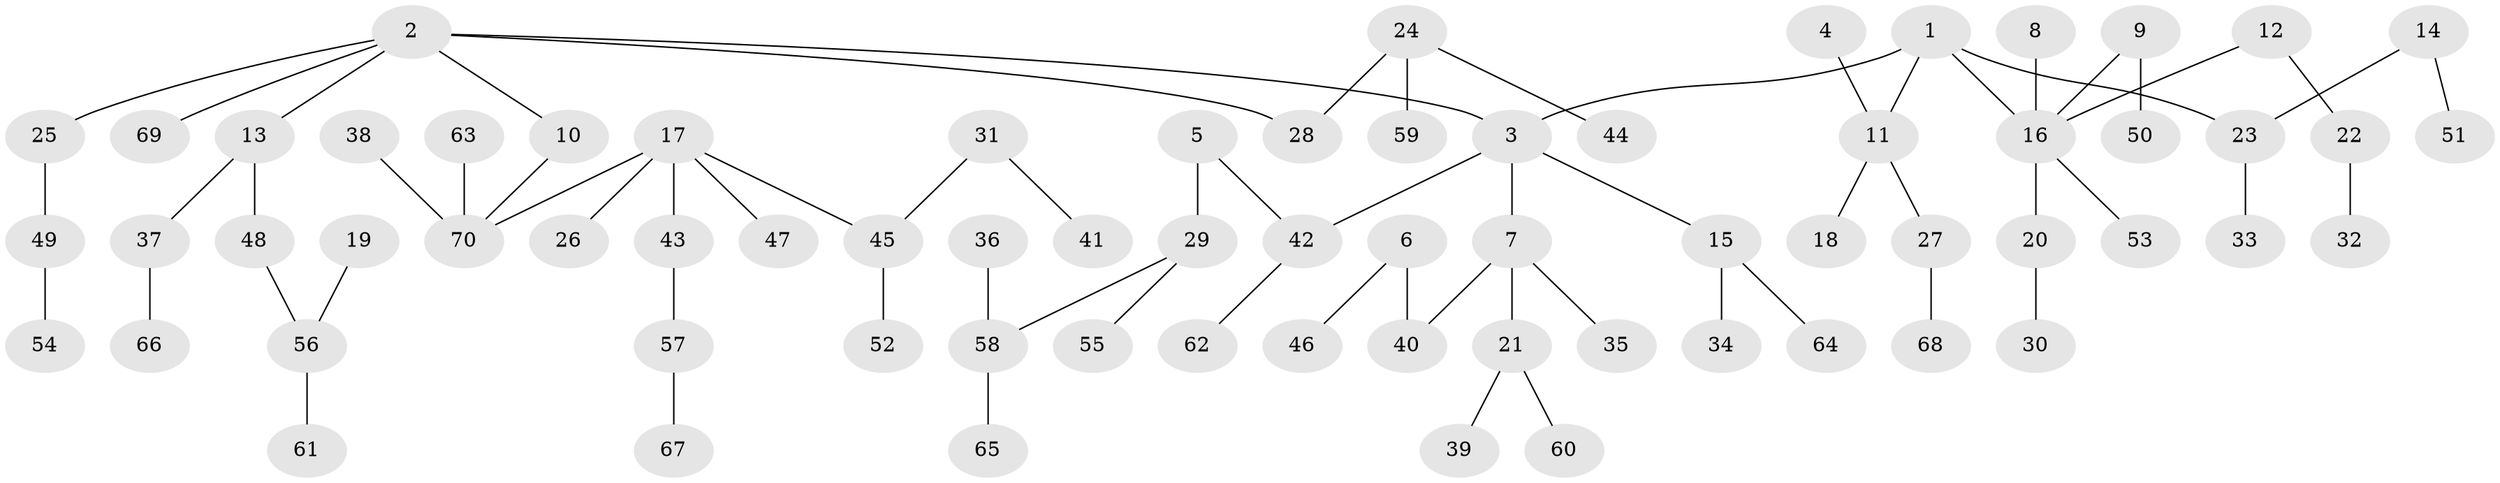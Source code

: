 // original degree distribution, {5: 0.04310344827586207, 4: 0.0603448275862069, 3: 0.13793103448275862, 2: 0.25862068965517243, 7: 0.008620689655172414, 1: 0.4827586206896552, 6: 0.008620689655172414}
// Generated by graph-tools (version 1.1) at 2025/37/03/04/25 23:37:22]
// undirected, 70 vertices, 69 edges
graph export_dot {
  node [color=gray90,style=filled];
  1;
  2;
  3;
  4;
  5;
  6;
  7;
  8;
  9;
  10;
  11;
  12;
  13;
  14;
  15;
  16;
  17;
  18;
  19;
  20;
  21;
  22;
  23;
  24;
  25;
  26;
  27;
  28;
  29;
  30;
  31;
  32;
  33;
  34;
  35;
  36;
  37;
  38;
  39;
  40;
  41;
  42;
  43;
  44;
  45;
  46;
  47;
  48;
  49;
  50;
  51;
  52;
  53;
  54;
  55;
  56;
  57;
  58;
  59;
  60;
  61;
  62;
  63;
  64;
  65;
  66;
  67;
  68;
  69;
  70;
  1 -- 3 [weight=1.0];
  1 -- 11 [weight=1.0];
  1 -- 16 [weight=1.0];
  1 -- 23 [weight=1.0];
  2 -- 3 [weight=1.0];
  2 -- 10 [weight=1.0];
  2 -- 13 [weight=1.0];
  2 -- 25 [weight=1.0];
  2 -- 28 [weight=1.0];
  2 -- 69 [weight=1.0];
  3 -- 7 [weight=1.0];
  3 -- 15 [weight=1.0];
  3 -- 42 [weight=1.0];
  4 -- 11 [weight=1.0];
  5 -- 29 [weight=1.0];
  5 -- 42 [weight=1.0];
  6 -- 40 [weight=1.0];
  6 -- 46 [weight=1.0];
  7 -- 21 [weight=1.0];
  7 -- 35 [weight=1.0];
  7 -- 40 [weight=1.0];
  8 -- 16 [weight=1.0];
  9 -- 16 [weight=1.0];
  9 -- 50 [weight=1.0];
  10 -- 70 [weight=1.0];
  11 -- 18 [weight=1.0];
  11 -- 27 [weight=1.0];
  12 -- 16 [weight=1.0];
  12 -- 22 [weight=1.0];
  13 -- 37 [weight=1.0];
  13 -- 48 [weight=1.0];
  14 -- 23 [weight=1.0];
  14 -- 51 [weight=1.0];
  15 -- 34 [weight=1.0];
  15 -- 64 [weight=1.0];
  16 -- 20 [weight=1.0];
  16 -- 53 [weight=1.0];
  17 -- 26 [weight=1.0];
  17 -- 43 [weight=1.0];
  17 -- 45 [weight=1.0];
  17 -- 47 [weight=1.0];
  17 -- 70 [weight=1.0];
  19 -- 56 [weight=1.0];
  20 -- 30 [weight=1.0];
  21 -- 39 [weight=1.0];
  21 -- 60 [weight=1.0];
  22 -- 32 [weight=1.0];
  23 -- 33 [weight=1.0];
  24 -- 28 [weight=1.0];
  24 -- 44 [weight=1.0];
  24 -- 59 [weight=1.0];
  25 -- 49 [weight=1.0];
  27 -- 68 [weight=1.0];
  29 -- 55 [weight=1.0];
  29 -- 58 [weight=1.0];
  31 -- 41 [weight=1.0];
  31 -- 45 [weight=1.0];
  36 -- 58 [weight=1.0];
  37 -- 66 [weight=1.0];
  38 -- 70 [weight=1.0];
  42 -- 62 [weight=1.0];
  43 -- 57 [weight=1.0];
  45 -- 52 [weight=1.0];
  48 -- 56 [weight=1.0];
  49 -- 54 [weight=1.0];
  56 -- 61 [weight=1.0];
  57 -- 67 [weight=1.0];
  58 -- 65 [weight=1.0];
  63 -- 70 [weight=1.0];
}
